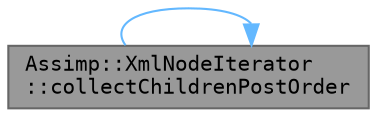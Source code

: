 digraph "Assimp::XmlNodeIterator::collectChildrenPostOrder"
{
 // LATEX_PDF_SIZE
  bgcolor="transparent";
  edge [fontname=Terminal,fontsize=10,labelfontname=Helvetica,labelfontsize=10];
  node [fontname=Terminal,fontsize=10,shape=box,height=0.2,width=0.4];
  rankdir="LR";
  Node1 [label="Assimp::XmlNodeIterator\l::collectChildrenPostOrder",height=0.2,width=0.4,color="gray40", fillcolor="grey60", style="filled", fontcolor="black",tooltip="Will iterate through all children in post-order iteration."];
  Node1 -> Node1 [color="steelblue1",style="solid"];
}
